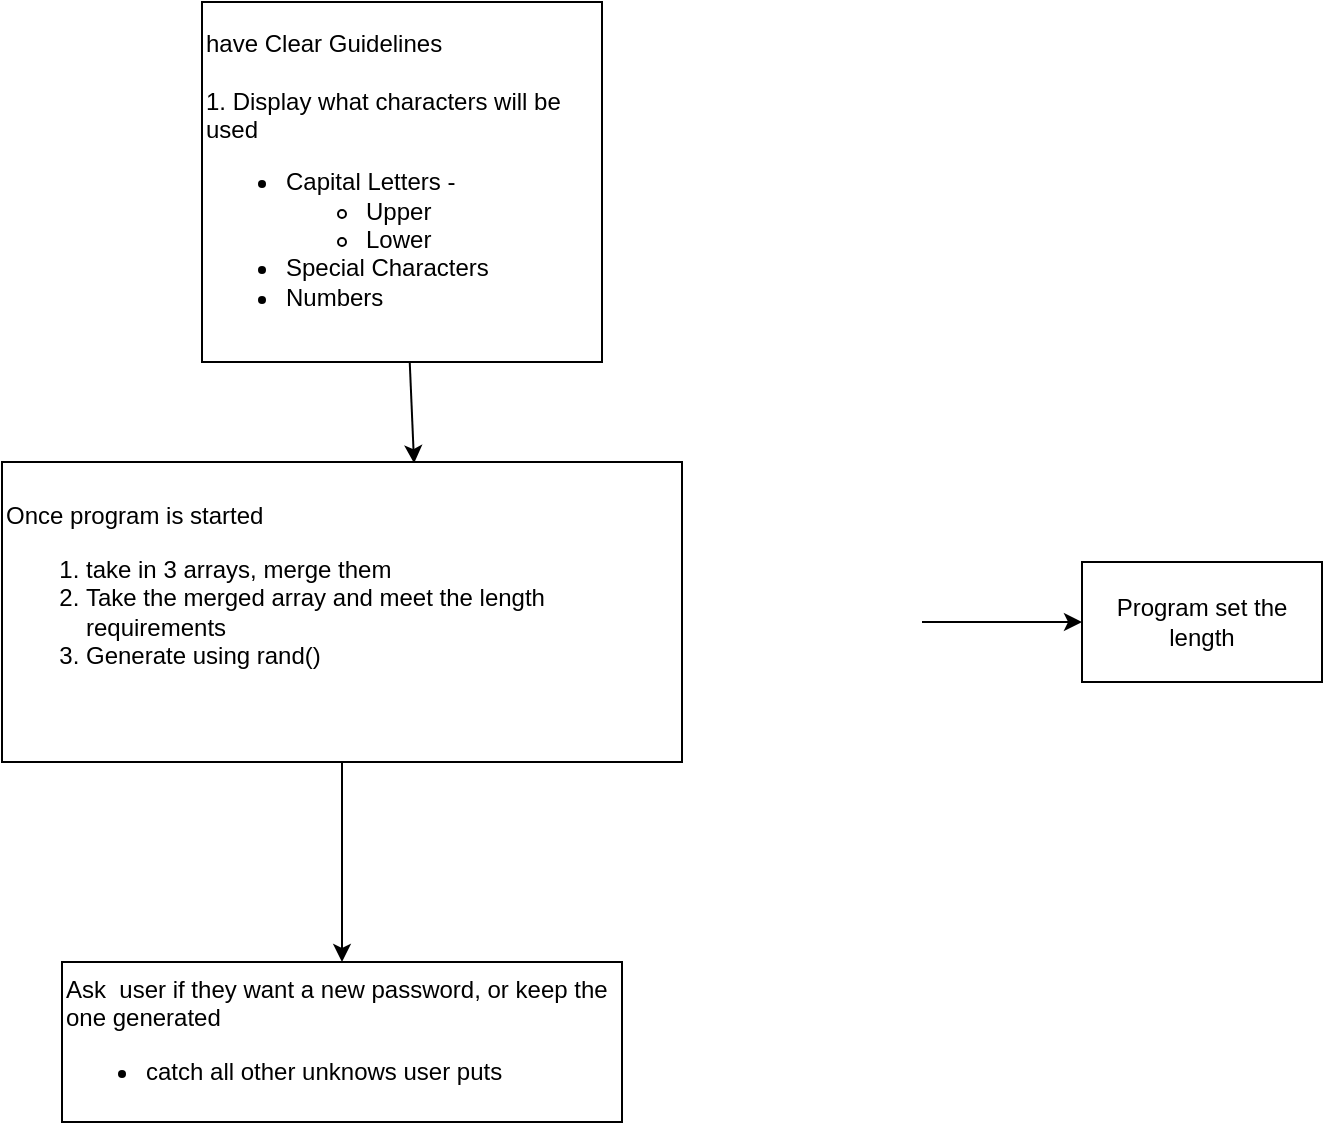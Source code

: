 <mxfile>
    <diagram id="e41nHkQyGy-95oed0Nfv" name="Page-1">
        <mxGraphModel dx="554" dy="419" grid="1" gridSize="10" guides="1" tooltips="1" connect="1" arrows="1" fold="1" page="1" pageScale="1" pageWidth="850" pageHeight="1100" math="0" shadow="0">
            <root>
                <mxCell id="0"/>
                <mxCell id="1" parent="0"/>
                <mxCell id="17" style="edgeStyle=none;html=1;entryX=0.606;entryY=0.004;entryDx=0;entryDy=0;entryPerimeter=0;" edge="1" parent="1" source="2" target="5">
                    <mxGeometry relative="1" as="geometry"/>
                </mxCell>
                <mxCell id="2" value="have Clear Guidelines&lt;br&gt;&lt;br&gt;1. Display what characters will be used&lt;br&gt;&lt;ul&gt;&lt;li&gt;Capital Letters -&lt;/li&gt;&lt;ul&gt;&lt;li&gt;Upper&lt;/li&gt;&lt;li&gt;Lower&lt;/li&gt;&lt;/ul&gt;&lt;li&gt;Special Characters&lt;/li&gt;&lt;li&gt;Numbers&lt;/li&gt;&lt;/ul&gt;" style="whiteSpace=wrap;html=1;align=left;" vertex="1" parent="1">
                    <mxGeometry x="220" y="30" width="200" height="180" as="geometry"/>
                </mxCell>
                <mxCell id="15" style="edgeStyle=none;html=1;entryX=0.5;entryY=0;entryDx=0;entryDy=0;" edge="1" parent="1" source="5" target="14">
                    <mxGeometry relative="1" as="geometry"/>
                </mxCell>
                <mxCell id="5" value="Once program is started&lt;br&gt;&lt;ol&gt;&lt;li&gt;take in 3 arrays, merge them&lt;br&gt;&lt;/li&gt;&lt;li&gt;Take the merged array and meet the length requirements&lt;/li&gt;&lt;li&gt;Generate using rand()&lt;br&gt;&lt;br&gt;&lt;/li&gt;&lt;/ol&gt;" style="whiteSpace=wrap;html=1;align=left;" vertex="1" parent="1">
                    <mxGeometry x="120" y="260" width="340" height="150" as="geometry"/>
                </mxCell>
                <mxCell id="10" value="" style="edgeStyle=none;html=1;" edge="1" parent="1" target="9">
                    <mxGeometry relative="1" as="geometry">
                        <mxPoint x="580" y="340" as="sourcePoint"/>
                    </mxGeometry>
                </mxCell>
                <mxCell id="9" value="Program set the length" style="whiteSpace=wrap;html=1;" vertex="1" parent="1">
                    <mxGeometry x="660" y="310" width="120" height="60" as="geometry"/>
                </mxCell>
                <mxCell id="14" value="Ask&amp;nbsp; user if they want a new password, or keep the one generated&lt;br&gt;&lt;ul&gt;&lt;li&gt;catch all other unknows user puts&lt;/li&gt;&lt;/ul&gt;" style="whiteSpace=wrap;html=1;align=left;" vertex="1" parent="1">
                    <mxGeometry x="150" y="510" width="280" height="80" as="geometry"/>
                </mxCell>
            </root>
        </mxGraphModel>
    </diagram>
</mxfile>